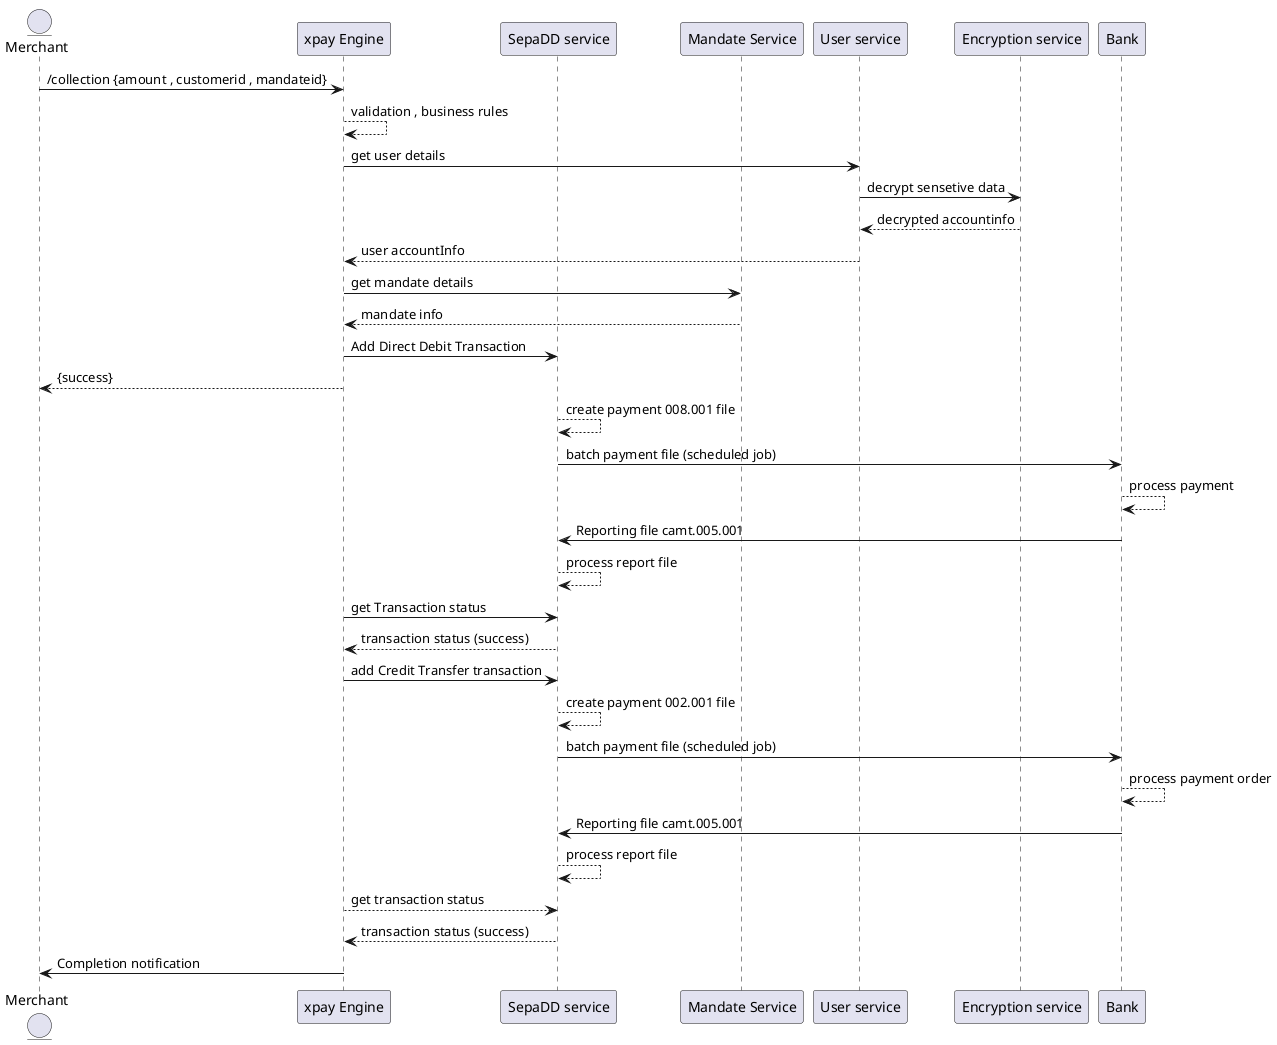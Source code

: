 @startuml
'https://plantuml.com/sequence-diagram
entity "Merchant" as merchant

participant "xpay Engine" as xpay
participant "SepaDD service" as iso
participant "Mandate Service" as mandateService
participant "User service" as userservice
participant "Encryption service" as encryptionService

merchant -> xpay : /collection {amount , customerid , mandateid}
xpay--> xpay: validation , business rules
xpay->userservice: get user details
userservice->encryptionService: decrypt sensetive data
encryptionService-->userservice : decrypted accountinfo
userservice-->xpay: user accountInfo
xpay->mandateService: get mandate details
mandateService-->xpay: mandate info
xpay-> iso: Add Direct Debit Transaction
xpay-->merchant : {success}
iso-->iso : create payment 008.001 file
iso->Bank : batch payment file (scheduled job)
Bank-->Bank: process payment
Bank->iso: Reporting file camt.005.001
iso-->iso : process report file
xpay-> iso : get Transaction status
iso-->xpay : transaction status (success)
xpay-> iso : add Credit Transfer transaction
iso-->iso: create payment 002.001 file
iso-> Bank: batch payment file (scheduled job)
Bank--> Bank : process payment order
Bank ->iso : Reporting file camt.005.001
iso --> iso : process report file
xpay --> iso : get transaction status
iso-->xpay : transaction status (success)
xpay -> merchant : Completion notification

@enduml